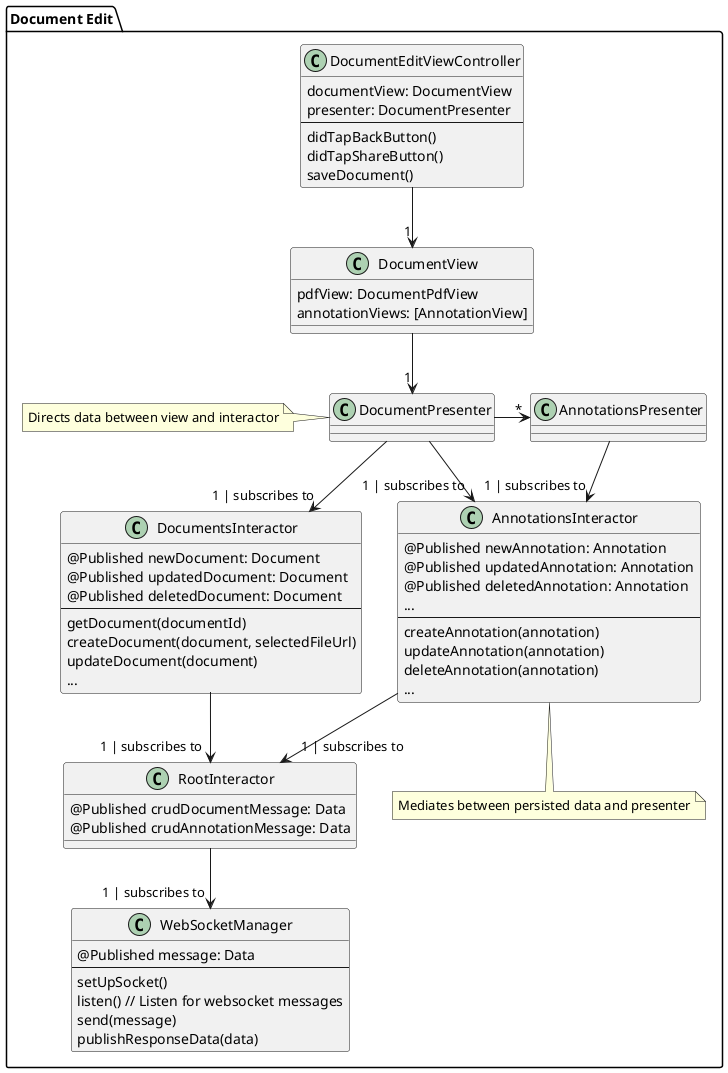 @startuml

package "Document Edit" {
    Class DocumentEditViewController {
        documentView: DocumentView
        presenter: DocumentPresenter
        --
        didTapBackButton()
        didTapShareButton()
        saveDocument()
    }

    Class DocumentView {
        pdfView: DocumentPdfView
        annotationViews: [AnnotationView]
    }

    Class DocumentPresenter {
    }

    Class AnnotationsPresenter {
    }

    Class DocumentsInteractor {
        @Published newDocument: Document
        @Published updatedDocument: Document
        @Published deletedDocument: Document
        --
        getDocument(documentId)
        createDocument(document, selectedFileUrl)
        updateDocument(document)
        ...
    }

    Class AnnotationsInteractor {
        @Published newAnnotation: Annotation
        @Published updatedAnnotation: Annotation
        @Published deletedAnnotation: Annotation
        ...
        --
        createAnnotation(annotation)
        updateAnnotation(annotation)
        deleteAnnotation(annotation)
        ...
    }

    Class RootInteractor {
        @Published crudDocumentMessage: Data
        @Published crudAnnotationMessage: Data
    }

    Class WebSocketManager {
        @Published message: Data
        --
        setUpSocket()
        listen() // Listen for websocket messages
        send(message)
        publishResponseData(data)
    }

    note "Directs data between view and interactor" as N1
    note "Mediates between persisted data and presenter" as N2
}
DocumentPresenter ..left N1
AnnotationsInteractor .. N2

DocumentPresenter --right> "*" AnnotationsPresenter
DocumentEditViewController --down> "1" DocumentView
DocumentView --down> "1" DocumentPresenter
DocumentPresenter --down> "1 | subscribes to" DocumentsInteractor
DocumentPresenter --down> "1 | subscribes to" AnnotationsInteractor
AnnotationsPresenter --down> "1 | subscribes to" AnnotationsInteractor

DocumentsInteractor --down> "1 | subscribes to" RootInteractor
AnnotationsInteractor --down> "1 | subscribes to" RootInteractor

RootInteractor --down> "1 | subscribes to" WebSocketManager
@enduml
